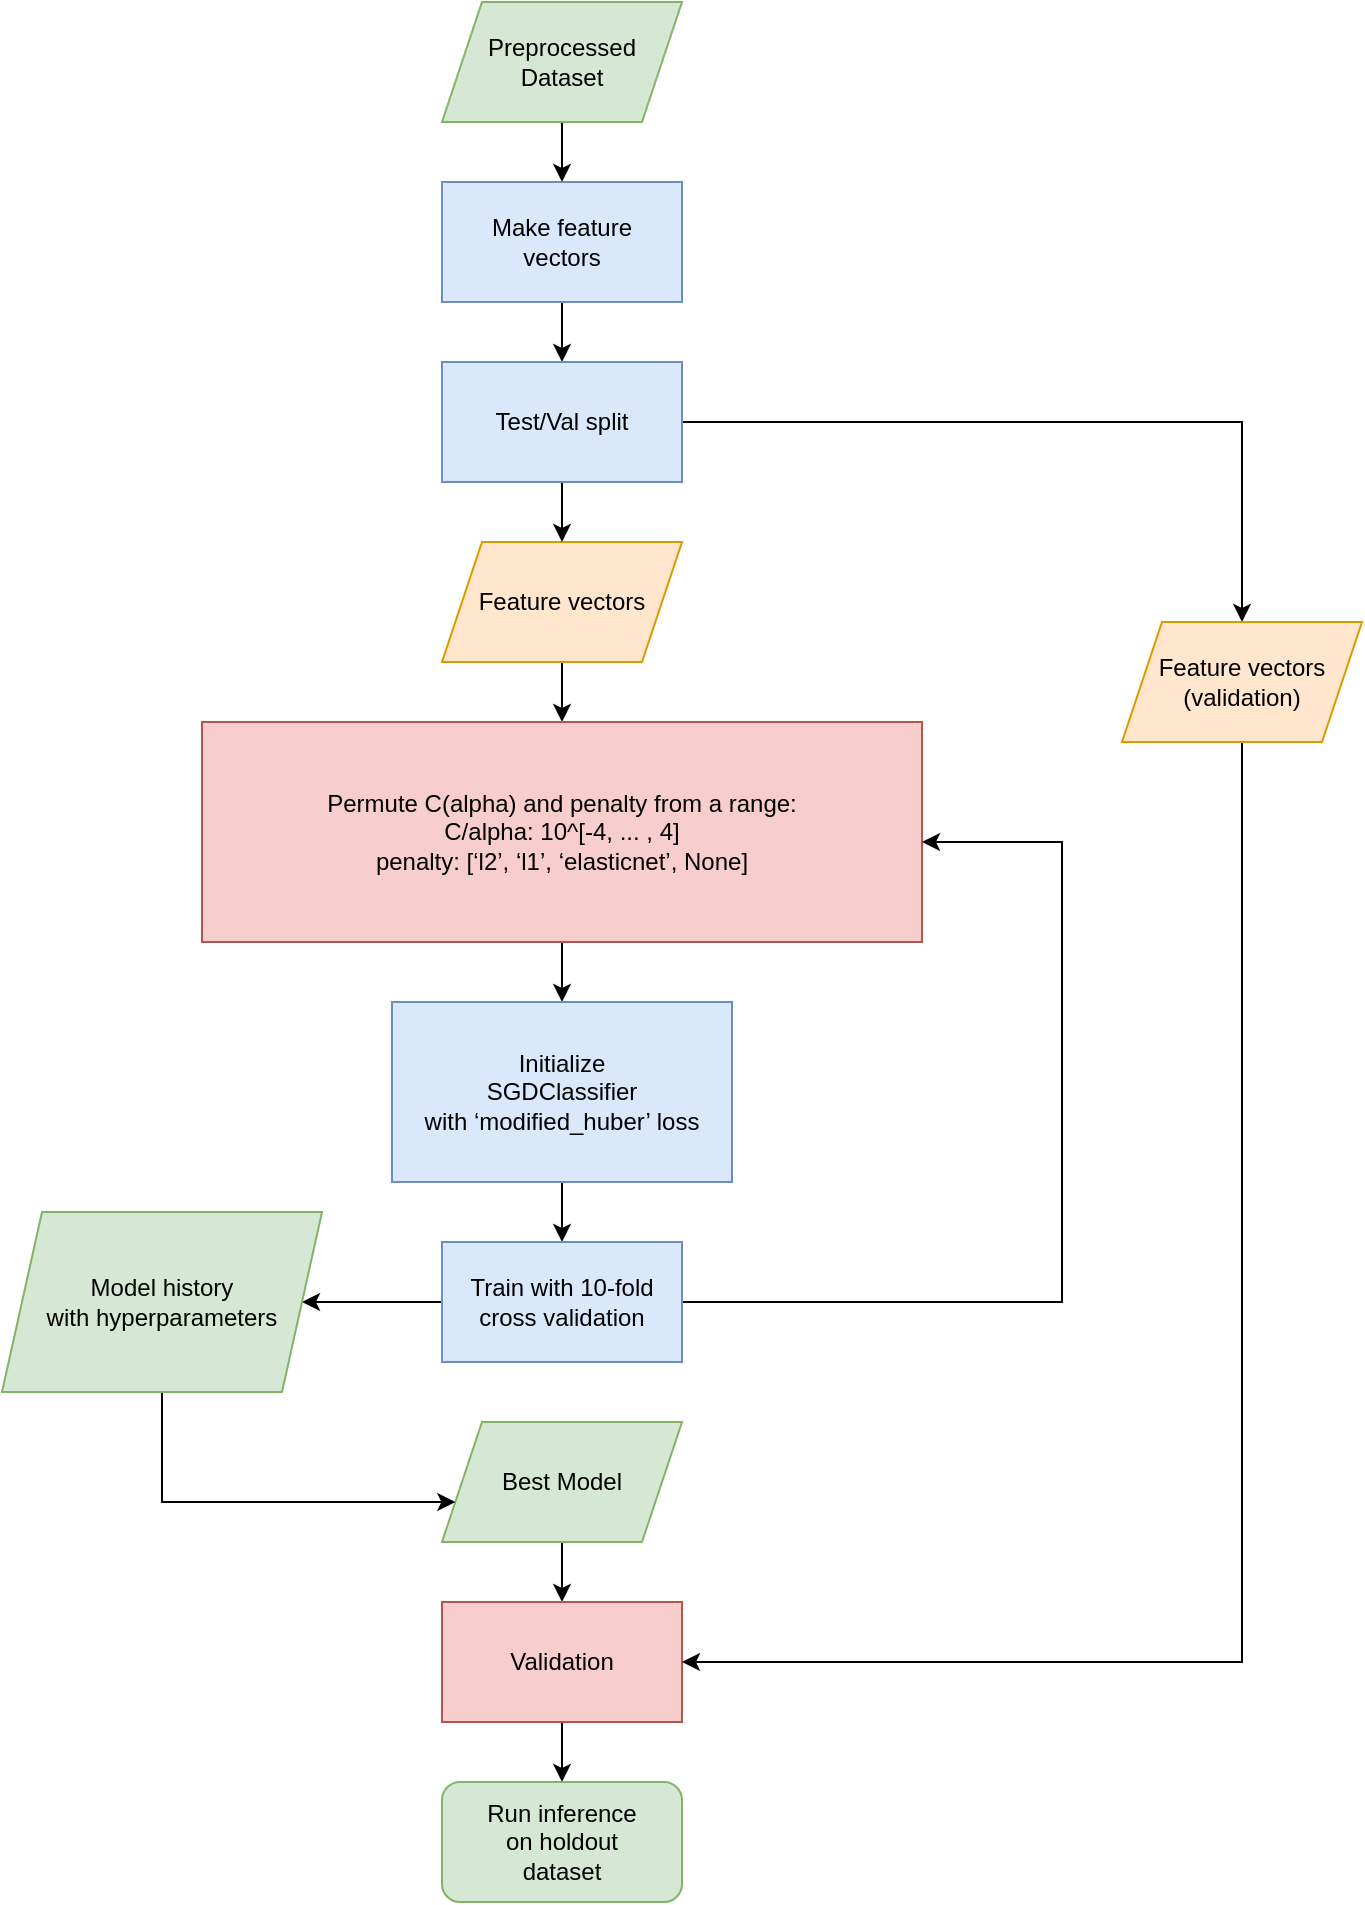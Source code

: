 <mxfile version="24.7.17">
  <diagram id="X6gpzHaCga8me7w1A4jo" name="Page-1">
    <mxGraphModel dx="1434" dy="746" grid="1" gridSize="10" guides="1" tooltips="1" connect="1" arrows="1" fold="1" page="1" pageScale="1" pageWidth="850" pageHeight="1100" math="0" shadow="0">
      <root>
        <mxCell id="0" />
        <mxCell id="1" parent="0" />
        <mxCell id="1yGqdQfegs-IUtdJKaXs-1" value="" style="edgeStyle=orthogonalEdgeStyle;rounded=0;orthogonalLoop=1;jettySize=auto;html=1;" edge="1" parent="1" source="1yGqdQfegs-IUtdJKaXs-2" target="1yGqdQfegs-IUtdJKaXs-4">
          <mxGeometry relative="1" as="geometry" />
        </mxCell>
        <mxCell id="1yGqdQfegs-IUtdJKaXs-2" value="&lt;div&gt;Preprocessed&lt;/div&gt;Dataset" style="shape=parallelogram;perimeter=parallelogramPerimeter;whiteSpace=wrap;html=1;fixedSize=1;fillColor=#d5e8d4;strokeColor=#82b366;" vertex="1" parent="1">
          <mxGeometry x="340" y="20" width="120" height="60" as="geometry" />
        </mxCell>
        <mxCell id="1yGqdQfegs-IUtdJKaXs-3" value="" style="edgeStyle=orthogonalEdgeStyle;rounded=0;orthogonalLoop=1;jettySize=auto;html=1;" edge="1" parent="1" source="1yGqdQfegs-IUtdJKaXs-4" target="1yGqdQfegs-IUtdJKaXs-17">
          <mxGeometry relative="1" as="geometry" />
        </mxCell>
        <mxCell id="1yGqdQfegs-IUtdJKaXs-4" value="Make feature&lt;div&gt;vectors&lt;/div&gt;" style="rounded=0;whiteSpace=wrap;html=1;fillColor=#dae8fc;strokeColor=#6c8ebf;" vertex="1" parent="1">
          <mxGeometry x="340" y="110" width="120" height="60" as="geometry" />
        </mxCell>
        <mxCell id="1yGqdQfegs-IUtdJKaXs-5" style="edgeStyle=orthogonalEdgeStyle;rounded=0;orthogonalLoop=1;jettySize=auto;html=1;" edge="1" parent="1" source="1yGqdQfegs-IUtdJKaXs-6" target="1yGqdQfegs-IUtdJKaXs-8">
          <mxGeometry relative="1" as="geometry" />
        </mxCell>
        <mxCell id="1yGqdQfegs-IUtdJKaXs-6" value="Feature vectors" style="shape=parallelogram;perimeter=parallelogramPerimeter;whiteSpace=wrap;html=1;fixedSize=1;fillColor=#ffe6cc;strokeColor=#d79b00;" vertex="1" parent="1">
          <mxGeometry x="340" y="290" width="120" height="60" as="geometry" />
        </mxCell>
        <mxCell id="1yGqdQfegs-IUtdJKaXs-7" style="edgeStyle=orthogonalEdgeStyle;rounded=0;orthogonalLoop=1;jettySize=auto;html=1;" edge="1" parent="1" source="1yGqdQfegs-IUtdJKaXs-8" target="1yGqdQfegs-IUtdJKaXs-10">
          <mxGeometry relative="1" as="geometry" />
        </mxCell>
        <mxCell id="1yGqdQfegs-IUtdJKaXs-8" value="Permute C(alpha) and penalty from a range:&lt;div&gt;C/alpha: 10^[-4, ... , 4]&lt;/div&gt;&lt;div&gt;penalty: [‘l2’, ‘l1’, ‘elasticnet’, None]&lt;/div&gt;" style="rounded=0;whiteSpace=wrap;html=1;fillColor=#f8cecc;strokeColor=#b85450;" vertex="1" parent="1">
          <mxGeometry x="220" y="380" width="360" height="110" as="geometry" />
        </mxCell>
        <mxCell id="1yGqdQfegs-IUtdJKaXs-9" value="" style="edgeStyle=orthogonalEdgeStyle;rounded=0;orthogonalLoop=1;jettySize=auto;html=1;" edge="1" parent="1" source="1yGqdQfegs-IUtdJKaXs-10" target="1yGqdQfegs-IUtdJKaXs-22">
          <mxGeometry relative="1" as="geometry" />
        </mxCell>
        <mxCell id="1yGqdQfegs-IUtdJKaXs-10" value="Initialize&lt;div&gt;SGDClassifier with&amp;nbsp;‘modified_huber’ loss&lt;/div&gt;" style="rounded=0;whiteSpace=wrap;html=1;fillColor=#dae8fc;strokeColor=#6c8ebf;" vertex="1" parent="1">
          <mxGeometry x="315" y="520" width="170" height="90" as="geometry" />
        </mxCell>
        <mxCell id="1yGqdQfegs-IUtdJKaXs-11" value="" style="edgeStyle=orthogonalEdgeStyle;rounded=0;orthogonalLoop=1;jettySize=auto;html=1;" edge="1" parent="1" source="1yGqdQfegs-IUtdJKaXs-12" target="1yGqdQfegs-IUtdJKaXs-14">
          <mxGeometry relative="1" as="geometry" />
        </mxCell>
        <mxCell id="1yGqdQfegs-IUtdJKaXs-12" value="Best Model" style="shape=parallelogram;perimeter=parallelogramPerimeter;whiteSpace=wrap;html=1;fixedSize=1;fillColor=#d5e8d4;strokeColor=#82b366;" vertex="1" parent="1">
          <mxGeometry x="340" y="730" width="120" height="60" as="geometry" />
        </mxCell>
        <mxCell id="1yGqdQfegs-IUtdJKaXs-13" value="" style="edgeStyle=orthogonalEdgeStyle;rounded=0;orthogonalLoop=1;jettySize=auto;html=1;" edge="1" parent="1" source="1yGqdQfegs-IUtdJKaXs-14" target="1yGqdQfegs-IUtdJKaXs-25">
          <mxGeometry relative="1" as="geometry" />
        </mxCell>
        <mxCell id="1yGqdQfegs-IUtdJKaXs-14" value="Validation" style="rounded=0;whiteSpace=wrap;html=1;fillColor=#f8cecc;strokeColor=#b85450;" vertex="1" parent="1">
          <mxGeometry x="340" y="820" width="120" height="60" as="geometry" />
        </mxCell>
        <mxCell id="1yGqdQfegs-IUtdJKaXs-15" value="" style="edgeStyle=orthogonalEdgeStyle;rounded=0;orthogonalLoop=1;jettySize=auto;html=1;" edge="1" parent="1" source="1yGqdQfegs-IUtdJKaXs-17" target="1yGqdQfegs-IUtdJKaXs-6">
          <mxGeometry relative="1" as="geometry" />
        </mxCell>
        <mxCell id="1yGqdQfegs-IUtdJKaXs-16" style="edgeStyle=orthogonalEdgeStyle;rounded=0;orthogonalLoop=1;jettySize=auto;html=1;" edge="1" parent="1" source="1yGqdQfegs-IUtdJKaXs-17" target="1yGqdQfegs-IUtdJKaXs-19">
          <mxGeometry relative="1" as="geometry" />
        </mxCell>
        <mxCell id="1yGqdQfegs-IUtdJKaXs-17" value="Test/Val split" style="rounded=0;whiteSpace=wrap;html=1;fillColor=#dae8fc;strokeColor=#6c8ebf;" vertex="1" parent="1">
          <mxGeometry x="340" y="200" width="120" height="60" as="geometry" />
        </mxCell>
        <mxCell id="1yGqdQfegs-IUtdJKaXs-18" style="edgeStyle=orthogonalEdgeStyle;rounded=0;orthogonalLoop=1;jettySize=auto;html=1;" edge="1" parent="1" source="1yGqdQfegs-IUtdJKaXs-19" target="1yGqdQfegs-IUtdJKaXs-14">
          <mxGeometry relative="1" as="geometry">
            <Array as="points">
              <mxPoint x="740" y="850" />
            </Array>
          </mxGeometry>
        </mxCell>
        <mxCell id="1yGqdQfegs-IUtdJKaXs-19" value="Feature vectors&lt;div&gt;(validation)&lt;/div&gt;" style="shape=parallelogram;perimeter=parallelogramPerimeter;whiteSpace=wrap;html=1;fixedSize=1;fillColor=#ffe6cc;strokeColor=#d79b00;" vertex="1" parent="1">
          <mxGeometry x="680" y="330" width="120" height="60" as="geometry" />
        </mxCell>
        <mxCell id="1yGqdQfegs-IUtdJKaXs-20" style="edgeStyle=orthogonalEdgeStyle;rounded=0;orthogonalLoop=1;jettySize=auto;html=1;" edge="1" parent="1" source="1yGqdQfegs-IUtdJKaXs-22" target="1yGqdQfegs-IUtdJKaXs-8">
          <mxGeometry relative="1" as="geometry">
            <Array as="points">
              <mxPoint x="650" y="670" />
              <mxPoint x="650" y="440" />
            </Array>
          </mxGeometry>
        </mxCell>
        <mxCell id="1yGqdQfegs-IUtdJKaXs-21" value="" style="edgeStyle=orthogonalEdgeStyle;rounded=0;orthogonalLoop=1;jettySize=auto;html=1;" edge="1" parent="1" source="1yGqdQfegs-IUtdJKaXs-22" target="1yGqdQfegs-IUtdJKaXs-24">
          <mxGeometry relative="1" as="geometry" />
        </mxCell>
        <mxCell id="1yGqdQfegs-IUtdJKaXs-22" value="Train with 10-fold&lt;div&gt;cross validation&lt;/div&gt;" style="rounded=0;whiteSpace=wrap;html=1;fillColor=#dae8fc;strokeColor=#6c8ebf;" vertex="1" parent="1">
          <mxGeometry x="340" y="640" width="120" height="60" as="geometry" />
        </mxCell>
        <mxCell id="1yGqdQfegs-IUtdJKaXs-23" style="edgeStyle=orthogonalEdgeStyle;rounded=0;orthogonalLoop=1;jettySize=auto;html=1;" edge="1" parent="1" source="1yGqdQfegs-IUtdJKaXs-24" target="1yGqdQfegs-IUtdJKaXs-12">
          <mxGeometry relative="1" as="geometry">
            <Array as="points">
              <mxPoint x="200" y="770" />
            </Array>
          </mxGeometry>
        </mxCell>
        <mxCell id="1yGqdQfegs-IUtdJKaXs-24" value="Model history&lt;div&gt;with hyperparameters&lt;/div&gt;" style="rounded=0;whiteSpace=wrap;html=1;shape=parallelogram;perimeter=parallelogramPerimeter;fixedSize=1;fillColor=#d5e8d4;strokeColor=#82b366;" vertex="1" parent="1">
          <mxGeometry x="120" y="625" width="160" height="90" as="geometry" />
        </mxCell>
        <mxCell id="1yGqdQfegs-IUtdJKaXs-25" value="&lt;span style=&quot;color: rgb(0, 0, 0); font-family: Helvetica; font-size: 12px; font-style: normal; font-variant-ligatures: normal; font-variant-caps: normal; font-weight: 400; letter-spacing: normal; orphans: 2; text-align: center; text-indent: 0px; text-transform: none; widows: 2; word-spacing: 0px; -webkit-text-stroke-width: 0px; white-space: normal; text-decoration-thickness: initial; text-decoration-style: initial; text-decoration-color: initial; float: none; display: inline !important;&quot;&gt;Run inference&lt;/span&gt;&lt;div style=&quot;forced-color-adjust: none; color: rgb(0, 0, 0); font-family: Helvetica; font-size: 12px; font-style: normal; font-variant-ligatures: normal; font-variant-caps: normal; font-weight: 400; letter-spacing: normal; orphans: 2; text-align: center; text-indent: 0px; text-transform: none; widows: 2; word-spacing: 0px; -webkit-text-stroke-width: 0px; white-space: normal; text-decoration-thickness: initial; text-decoration-style: initial; text-decoration-color: initial;&quot;&gt;on holdout&lt;/div&gt;&lt;div style=&quot;forced-color-adjust: none; color: rgb(0, 0, 0); font-family: Helvetica; font-size: 12px; font-style: normal; font-variant-ligatures: normal; font-variant-caps: normal; font-weight: 400; letter-spacing: normal; orphans: 2; text-align: center; text-indent: 0px; text-transform: none; widows: 2; word-spacing: 0px; -webkit-text-stroke-width: 0px; white-space: normal; text-decoration-thickness: initial; text-decoration-style: initial; text-decoration-color: initial;&quot;&gt;dataset&lt;/div&gt;" style="rounded=1;whiteSpace=wrap;html=1;fillColor=#d5e8d4;strokeColor=#82b366;" vertex="1" parent="1">
          <mxGeometry x="340" y="910" width="120" height="60" as="geometry" />
        </mxCell>
      </root>
    </mxGraphModel>
  </diagram>
</mxfile>
